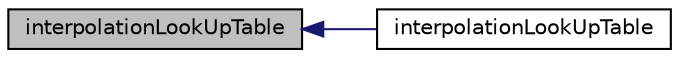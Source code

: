 digraph "interpolationLookUpTable"
{
  bgcolor="transparent";
  edge [fontname="Helvetica",fontsize="10",labelfontname="Helvetica",labelfontsize="10"];
  node [fontname="Helvetica",fontsize="10",shape=record];
  rankdir="LR";
  Node1 [label="interpolationLookUpTable",height=0.2,width=0.4,color="black", fillcolor="grey75", style="filled", fontcolor="black"];
  Node1 -> Node2 [dir="back",color="midnightblue",fontsize="10",style="solid",fontname="Helvetica"];
  Node2 [label="interpolationLookUpTable",height=0.2,width=0.4,color="black",URL="$a01174.html#abd4a32e74a193e49d492e9380e3be101",tooltip="Construct given the name of the file containing the table of data. "];
}
